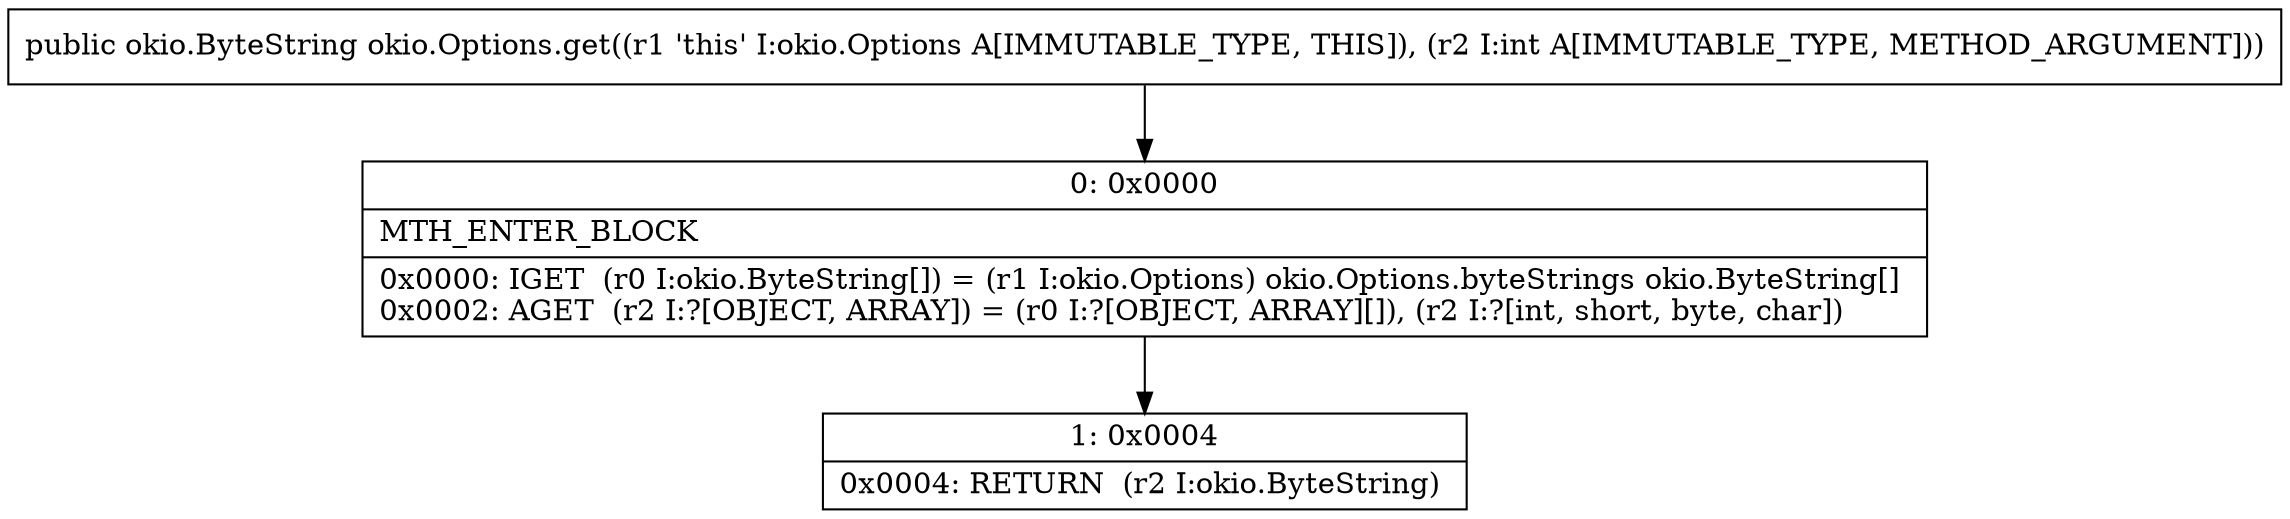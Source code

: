digraph "CFG forokio.Options.get(I)Lokio\/ByteString;" {
Node_0 [shape=record,label="{0\:\ 0x0000|MTH_ENTER_BLOCK\l|0x0000: IGET  (r0 I:okio.ByteString[]) = (r1 I:okio.Options) okio.Options.byteStrings okio.ByteString[] \l0x0002: AGET  (r2 I:?[OBJECT, ARRAY]) = (r0 I:?[OBJECT, ARRAY][]), (r2 I:?[int, short, byte, char]) \l}"];
Node_1 [shape=record,label="{1\:\ 0x0004|0x0004: RETURN  (r2 I:okio.ByteString) \l}"];
MethodNode[shape=record,label="{public okio.ByteString okio.Options.get((r1 'this' I:okio.Options A[IMMUTABLE_TYPE, THIS]), (r2 I:int A[IMMUTABLE_TYPE, METHOD_ARGUMENT])) }"];
MethodNode -> Node_0;
Node_0 -> Node_1;
}

